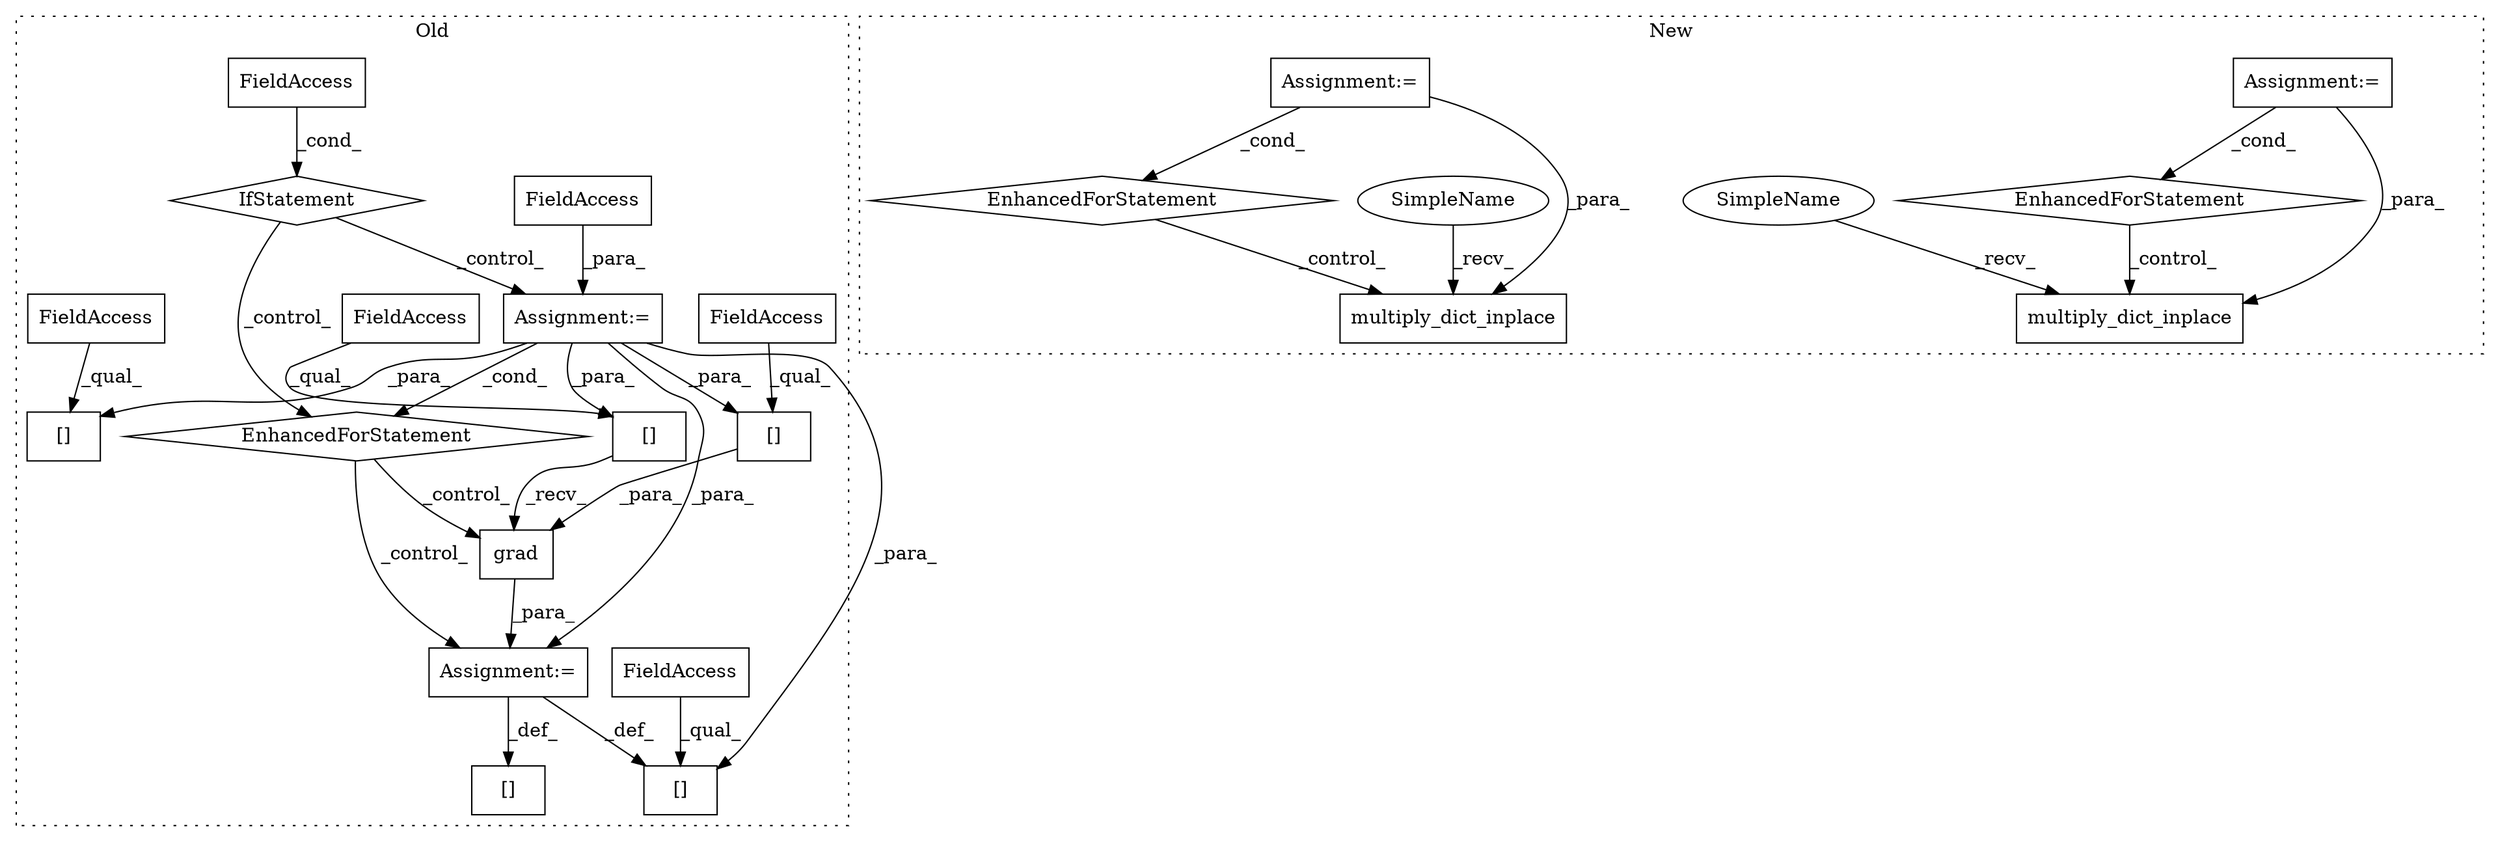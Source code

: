 digraph G {
subgraph cluster0 {
1 [label="grad" a="32" s="2044,2066" l="5,1" shape="box"];
3 [label="Assignment:=" a="7" s="2023" l="2" shape="box"];
5 [label="[]" a="2" s="2009,2022" l="10,1" shape="box"];
6 [label="EnhancedForStatement" a="70" s="1917,1997" l="57,2" shape="diamond"];
7 [label="[]" a="2" s="2049,2065" l="13,1" shape="box"];
11 [label="FieldAccess" a="22" s="2009" l="9" shape="box"];
12 [label="[]" a="2" s="2025,2042" l="14,1" shape="box"];
13 [label="FieldAccess" a="22" s="2025" l="13" shape="box"];
14 [label="[]" a="2" s="2169,2185" l="13,1" shape="box"];
15 [label="FieldAccess" a="22" s="1894" l="13" shape="box"];
16 [label="FieldAccess" a="22" s="2049" l="12" shape="box"];
17 [label="IfStatement" a="25" s="1890,1907" l="4,2" shape="diamond"];
18 [label="Assignment:=" a="7" s="1917,1997" l="57,2" shape="box"];
19 [label="[]" a="2" s="2009,2022" l="10,1" shape="box"];
20 [label="FieldAccess" a="22" s="2009" l="9" shape="box"];
21 [label="FieldAccess" a="22" s="1984" l="13" shape="box"];
label = "Old";
style="dotted";
}
subgraph cluster1 {
2 [label="EnhancedForStatement" a="70" s="3772,3853" l="53,2" shape="diamond"];
4 [label="Assignment:=" a="7" s="3772,3853" l="53,2" shape="box"];
8 [label="multiply_dict_inplace" a="32" s="3872,3898" l="22,1" shape="box"];
9 [label="multiply_dict_inplace" a="32" s="4012,4038" l="22,1" shape="box"];
10 [label="EnhancedForStatement" a="70" s="3911,3993" l="53,2" shape="diamond"];
22 [label="Assignment:=" a="7" s="3911,3993" l="53,2" shape="box"];
23 [label="SimpleName" a="42" s="4003" l="8" shape="ellipse"];
24 [label="SimpleName" a="42" s="3863" l="8" shape="ellipse"];
label = "New";
style="dotted";
}
1 -> 3 [label="_para_"];
2 -> 8 [label="_control_"];
3 -> 5 [label="_def_"];
3 -> 14 [label="_def_"];
4 -> 8 [label="_para_"];
4 -> 2 [label="_cond_"];
6 -> 1 [label="_control_"];
6 -> 3 [label="_control_"];
7 -> 1 [label="_para_"];
10 -> 9 [label="_control_"];
11 -> 5 [label="_qual_"];
12 -> 1 [label="_recv_"];
13 -> 12 [label="_qual_"];
15 -> 17 [label="_cond_"];
16 -> 7 [label="_qual_"];
17 -> 6 [label="_control_"];
17 -> 18 [label="_control_"];
18 -> 5 [label="_para_"];
18 -> 12 [label="_para_"];
18 -> 6 [label="_cond_"];
18 -> 7 [label="_para_"];
18 -> 19 [label="_para_"];
18 -> 3 [label="_para_"];
20 -> 19 [label="_qual_"];
21 -> 18 [label="_para_"];
22 -> 9 [label="_para_"];
22 -> 10 [label="_cond_"];
23 -> 9 [label="_recv_"];
24 -> 8 [label="_recv_"];
}